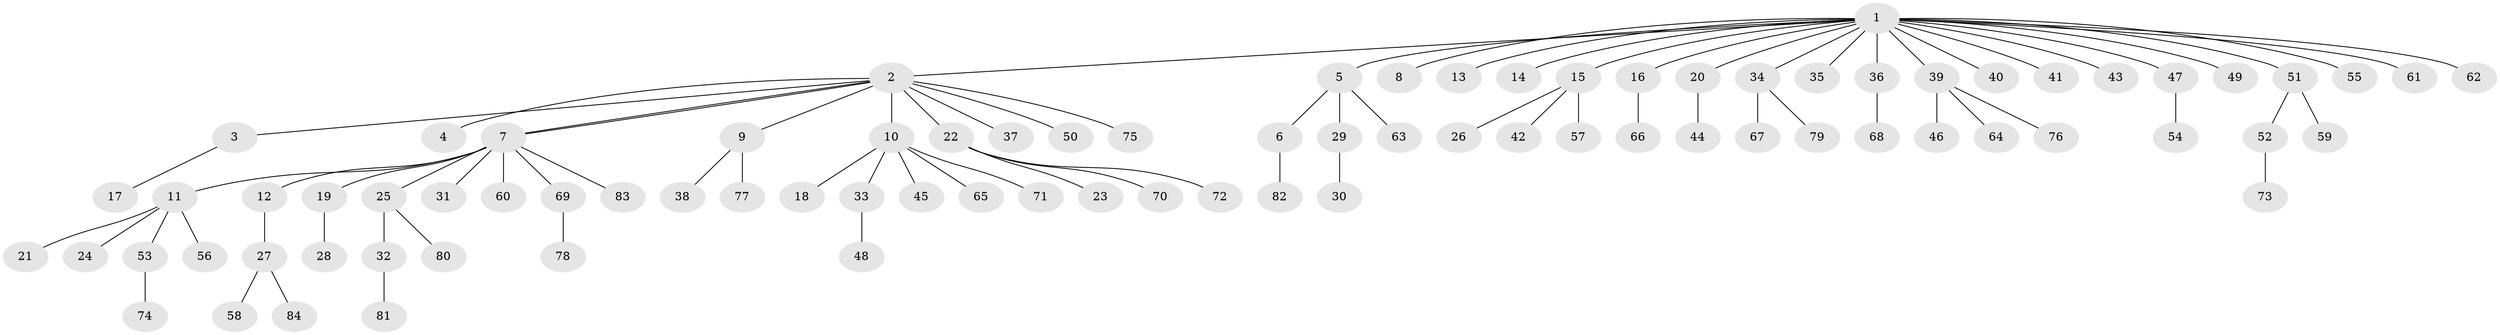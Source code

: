 // coarse degree distribution, {20: 0.016129032258064516, 15: 0.016129032258064516, 1: 0.7741935483870968, 3: 0.11290322580645161, 2: 0.04838709677419355, 10: 0.016129032258064516, 4: 0.016129032258064516}
// Generated by graph-tools (version 1.1) at 2025/41/03/06/25 10:41:52]
// undirected, 84 vertices, 84 edges
graph export_dot {
graph [start="1"]
  node [color=gray90,style=filled];
  1;
  2;
  3;
  4;
  5;
  6;
  7;
  8;
  9;
  10;
  11;
  12;
  13;
  14;
  15;
  16;
  17;
  18;
  19;
  20;
  21;
  22;
  23;
  24;
  25;
  26;
  27;
  28;
  29;
  30;
  31;
  32;
  33;
  34;
  35;
  36;
  37;
  38;
  39;
  40;
  41;
  42;
  43;
  44;
  45;
  46;
  47;
  48;
  49;
  50;
  51;
  52;
  53;
  54;
  55;
  56;
  57;
  58;
  59;
  60;
  61;
  62;
  63;
  64;
  65;
  66;
  67;
  68;
  69;
  70;
  71;
  72;
  73;
  74;
  75;
  76;
  77;
  78;
  79;
  80;
  81;
  82;
  83;
  84;
  1 -- 2;
  1 -- 5;
  1 -- 8;
  1 -- 13;
  1 -- 14;
  1 -- 15;
  1 -- 16;
  1 -- 20;
  1 -- 34;
  1 -- 35;
  1 -- 36;
  1 -- 39;
  1 -- 40;
  1 -- 41;
  1 -- 43;
  1 -- 47;
  1 -- 49;
  1 -- 51;
  1 -- 55;
  1 -- 61;
  1 -- 62;
  2 -- 3;
  2 -- 4;
  2 -- 7;
  2 -- 7;
  2 -- 9;
  2 -- 10;
  2 -- 22;
  2 -- 37;
  2 -- 50;
  2 -- 75;
  3 -- 17;
  5 -- 6;
  5 -- 29;
  5 -- 63;
  6 -- 82;
  7 -- 11;
  7 -- 12;
  7 -- 19;
  7 -- 25;
  7 -- 31;
  7 -- 60;
  7 -- 69;
  7 -- 83;
  9 -- 38;
  9 -- 77;
  10 -- 18;
  10 -- 33;
  10 -- 45;
  10 -- 65;
  10 -- 71;
  11 -- 21;
  11 -- 24;
  11 -- 53;
  11 -- 56;
  12 -- 27;
  15 -- 26;
  15 -- 42;
  15 -- 57;
  16 -- 66;
  19 -- 28;
  20 -- 44;
  22 -- 23;
  22 -- 70;
  22 -- 72;
  25 -- 32;
  25 -- 80;
  27 -- 58;
  27 -- 84;
  29 -- 30;
  32 -- 81;
  33 -- 48;
  34 -- 67;
  34 -- 79;
  36 -- 68;
  39 -- 46;
  39 -- 64;
  39 -- 76;
  47 -- 54;
  51 -- 52;
  51 -- 59;
  52 -- 73;
  53 -- 74;
  69 -- 78;
}
